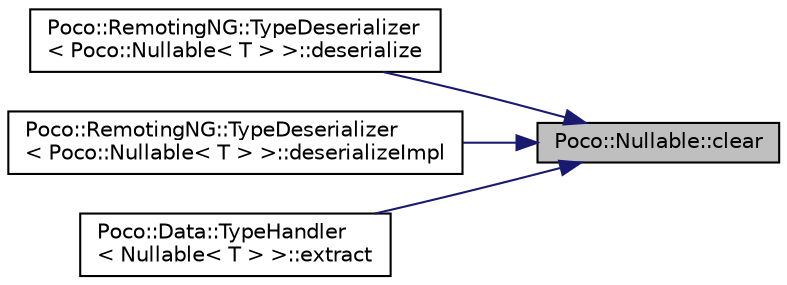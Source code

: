digraph "Poco::Nullable::clear"
{
 // LATEX_PDF_SIZE
  edge [fontname="Helvetica",fontsize="10",labelfontname="Helvetica",labelfontsize="10"];
  node [fontname="Helvetica",fontsize="10",shape=record];
  rankdir="RL";
  Node1 [label="Poco::Nullable::clear",height=0.2,width=0.4,color="black", fillcolor="grey75", style="filled", fontcolor="black",tooltip="Clears the Nullable."];
  Node1 -> Node2 [dir="back",color="midnightblue",fontsize="10",style="solid",fontname="Helvetica"];
  Node2 [label="Poco::RemotingNG::TypeDeserializer\l\< Poco::Nullable\< T \> \>::deserialize",height=0.2,width=0.4,color="black", fillcolor="white", style="filled",URL="$classPoco_1_1RemotingNG_1_1TypeDeserializer_3_01Poco_1_1Nullable_3_01T_01_4_01_4.html#af44bcd62e1d22f3c99a2f5db0eed7a03",tooltip=" "];
  Node1 -> Node3 [dir="back",color="midnightblue",fontsize="10",style="solid",fontname="Helvetica"];
  Node3 [label="Poco::RemotingNG::TypeDeserializer\l\< Poco::Nullable\< T \> \>::deserializeImpl",height=0.2,width=0.4,color="black", fillcolor="white", style="filled",URL="$classPoco_1_1RemotingNG_1_1TypeDeserializer_3_01Poco_1_1Nullable_3_01T_01_4_01_4.html#aae6d4ab40a882f68e99ef3bb12da57ee",tooltip=" "];
  Node1 -> Node4 [dir="back",color="midnightblue",fontsize="10",style="solid",fontname="Helvetica"];
  Node4 [label="Poco::Data::TypeHandler\l\< Nullable\< T \> \>::extract",height=0.2,width=0.4,color="black", fillcolor="white", style="filled",URL="$classPoco_1_1Data_1_1TypeHandler_3_01Nullable_3_01T_01_4_01_4.html#ab5af624c5e96116a81cc769afc4ada39",tooltip=" "];
}
